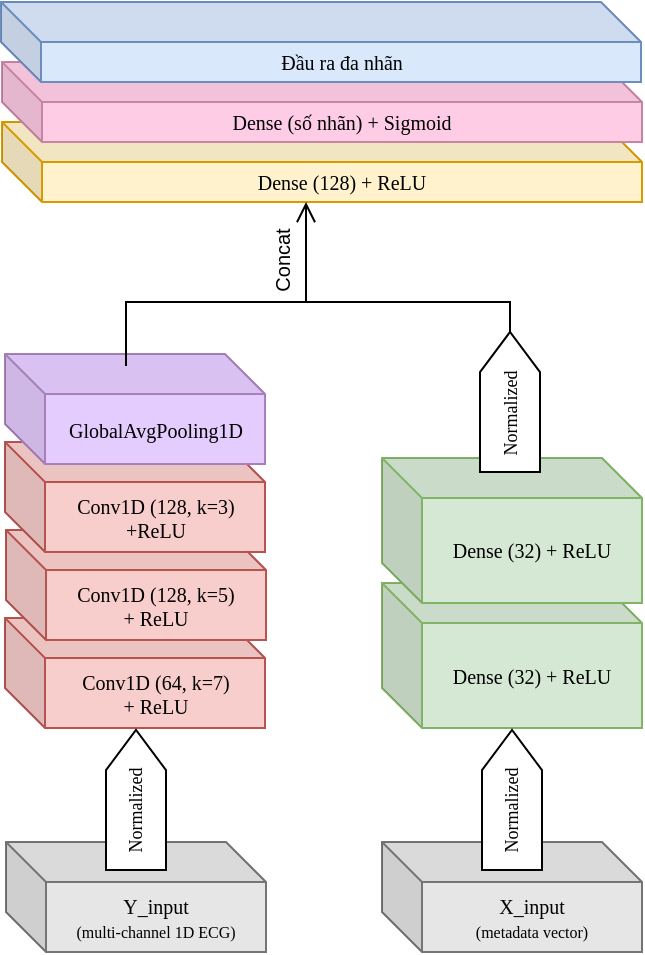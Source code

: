 <mxfile version="26.2.15">
  <diagram name="Page-1" id="9CMgj9sLvA9T6QqCsujk">
    <mxGraphModel dx="1034" dy="570" grid="1" gridSize="10" guides="1" tooltips="1" connect="1" arrows="1" fold="1" page="1" pageScale="1" pageWidth="850" pageHeight="1100" math="0" shadow="0">
      <root>
        <mxCell id="0" />
        <mxCell id="1" parent="0" />
        <mxCell id="PsIso9Nmq4laC3wC0OWI-89" value="X_input&lt;div&gt;&lt;font style=&quot;font-size: 8px;&quot;&gt;(metadata vector)&lt;/font&gt;&lt;/div&gt;" style="shape=cube;whiteSpace=wrap;html=1;boundedLbl=1;backgroundOutline=1;darkOpacity=0.05;darkOpacity2=0.1;fillColor=#E6E6E6;strokeColor=#757575;fontSize=10;fontFamily=Verdana;fontStyle=0" parent="1" vertex="1">
          <mxGeometry x="458" y="720" width="130" height="55" as="geometry" />
        </mxCell>
        <mxCell id="kuuSSbhq5TedzTNNwmaV-2" value="Y_input&lt;div&gt;&lt;font style=&quot;font-size: 8px;&quot;&gt;(multi-channel 1D ECG)&lt;/font&gt;&lt;/div&gt;" style="shape=cube;whiteSpace=wrap;html=1;boundedLbl=1;backgroundOutline=1;darkOpacity=0.05;darkOpacity2=0.1;fillColor=#E6E6E6;strokeColor=#757575;fontSize=10;fontFamily=Verdana;fontStyle=0" parent="1" vertex="1">
          <mxGeometry x="270" y="720" width="130" height="55" as="geometry" />
        </mxCell>
        <mxCell id="kuuSSbhq5TedzTNNwmaV-5" value="Conv1D (64, k=7)&lt;div&gt;+ ReLU&lt;/div&gt;" style="shape=cube;whiteSpace=wrap;html=1;boundedLbl=1;backgroundOutline=1;darkOpacity=0.05;darkOpacity2=0.1;fillColor=#F8CECC;strokeColor=#B85450;fontSize=10;fontFamily=Verdana;fontStyle=0" parent="1" vertex="1">
          <mxGeometry x="269.5" y="608" width="130" height="55" as="geometry" />
        </mxCell>
        <mxCell id="kuuSSbhq5TedzTNNwmaV-14" value="" style="html=1;shadow=0;dashed=0;align=center;verticalAlign=middle;shape=mxgraph.arrows2.arrow;dy=0;dx=20.05;direction=north;notch=0;fontSize=10;fontFamily=Verdana;fontStyle=0" parent="1" vertex="1">
          <mxGeometry x="320" y="664" width="30" height="70" as="geometry" />
        </mxCell>
        <mxCell id="PsIso9Nmq4laC3wC0OWI-21" value="Dense (32) + ReLU" style="shape=cube;whiteSpace=wrap;html=1;boundedLbl=1;backgroundOutline=1;darkOpacity=0.05;darkOpacity2=0.1;fillColor=#D5E8D4;strokeColor=#82B366;fontSize=10;fontFamily=Verdana;fontStyle=0" parent="1" vertex="1">
          <mxGeometry x="458" y="590.5" width="130" height="72.5" as="geometry" />
        </mxCell>
        <mxCell id="PsIso9Nmq4laC3wC0OWI-90" value="&lt;font style=&quot;font-size: 9px;&quot;&gt;Normalized&lt;/font&gt;" style="text;html=1;align=center;verticalAlign=middle;whiteSpace=wrap;rounded=0;rotation=-90;fontFamily=Verdana;fontSize=10;fontStyle=0" parent="1" vertex="1">
          <mxGeometry x="304" y="689" width="60" height="30" as="geometry" />
        </mxCell>
        <mxCell id="BGJwbLWY5OhCMGcK-3PW-7" value="Conv1D (128, k=5)&lt;div&gt;+ ReLU&lt;/div&gt;" style="shape=cube;whiteSpace=wrap;html=1;boundedLbl=1;backgroundOutline=1;darkOpacity=0.05;darkOpacity2=0.1;fillColor=#F8CECC;strokeColor=#B85450;fontSize=10;fontFamily=Verdana;fontStyle=0" vertex="1" parent="1">
          <mxGeometry x="270" y="564" width="130" height="55" as="geometry" />
        </mxCell>
        <mxCell id="BGJwbLWY5OhCMGcK-3PW-11" value="Dense (32) + ReLU" style="shape=cube;whiteSpace=wrap;html=1;boundedLbl=1;backgroundOutline=1;darkOpacity=0.05;darkOpacity2=0.1;fillColor=#D5E8D4;strokeColor=#82B366;fontSize=10;fontFamily=Verdana;fontStyle=0" vertex="1" parent="1">
          <mxGeometry x="458" y="528" width="130" height="72.5" as="geometry" />
        </mxCell>
        <mxCell id="BGJwbLWY5OhCMGcK-3PW-12" value="" style="html=1;shadow=0;dashed=0;align=center;verticalAlign=middle;shape=mxgraph.arrows2.arrow;dy=0;dx=20.05;direction=north;notch=0;fontSize=10;fontFamily=Verdana;fontStyle=0" vertex="1" parent="1">
          <mxGeometry x="508" y="664" width="30" height="70" as="geometry" />
        </mxCell>
        <mxCell id="BGJwbLWY5OhCMGcK-3PW-13" value="&lt;font style=&quot;font-size: 9px;&quot;&gt;Normalized&lt;/font&gt;" style="text;html=1;align=center;verticalAlign=middle;whiteSpace=wrap;rounded=0;rotation=-90;fontFamily=Verdana;fontSize=10;fontStyle=0" vertex="1" parent="1">
          <mxGeometry x="492" y="689" width="60" height="30" as="geometry" />
        </mxCell>
        <mxCell id="BGJwbLWY5OhCMGcK-3PW-6" value="Conv1D (128, k=3)&lt;div&gt;+ReLU&lt;/div&gt;" style="shape=cube;whiteSpace=wrap;html=1;boundedLbl=1;backgroundOutline=1;darkOpacity=0.05;darkOpacity2=0.1;fillColor=#F8CECC;strokeColor=#B85450;fontSize=10;fontFamily=Verdana;fontStyle=0" vertex="1" parent="1">
          <mxGeometry x="269.5" y="520" width="130" height="55" as="geometry" />
        </mxCell>
        <mxCell id="BGJwbLWY5OhCMGcK-3PW-17" value="&lt;font&gt;Dense (128) + ReLU&lt;/font&gt;" style="shape=cube;whiteSpace=wrap;html=1;boundedLbl=1;backgroundOutline=1;darkOpacity=0.05;darkOpacity2=0.1;fillColor=#FFF2CC;strokeColor=light-dark(#D79B00,#B9936E);fontSize=10;fontFamily=Verdana;fontStyle=0" vertex="1" parent="1">
          <mxGeometry x="268" y="360" width="320" height="40" as="geometry" />
        </mxCell>
        <mxCell id="BGJwbLWY5OhCMGcK-3PW-20" value="" style="html=1;shadow=0;dashed=0;align=center;verticalAlign=middle;shape=mxgraph.arrows2.arrow;dy=0;dx=20.05;direction=north;notch=0;fontSize=10;fontFamily=Verdana;fontStyle=0" vertex="1" parent="1">
          <mxGeometry x="507" y="465" width="30" height="70" as="geometry" />
        </mxCell>
        <mxCell id="BGJwbLWY5OhCMGcK-3PW-21" value="" style="endArrow=open;startArrow=none;endFill=0;startFill=0;html=1;verticalAlign=bottom;labelBackgroundColor=none;strokeWidth=1;startSize=8;endSize=8;rounded=0;" edge="1" parent="1">
          <mxGeometry width="160" relative="1" as="geometry">
            <mxPoint x="420" y="450" as="sourcePoint" />
            <mxPoint x="420" y="400" as="targetPoint" />
          </mxGeometry>
        </mxCell>
        <mxCell id="BGJwbLWY5OhCMGcK-3PW-22" value="&lt;font style=&quot;font-size: 9px;&quot;&gt;Normalized&lt;/font&gt;" style="text;html=1;align=center;verticalAlign=middle;whiteSpace=wrap;rounded=0;rotation=-90;fontFamily=Verdana;fontSize=10;fontStyle=0" vertex="1" parent="1">
          <mxGeometry x="491" y="490.5" width="60" height="30" as="geometry" />
        </mxCell>
        <mxCell id="PsIso9Nmq4laC3wC0OWI-40" value="&lt;font&gt;Dense (số nhãn) + Sigmoid&lt;/font&gt;" style="shape=cube;whiteSpace=wrap;html=1;boundedLbl=1;backgroundOutline=1;darkOpacity=0.05;darkOpacity2=0.1;fillColor=#FFCCE6;strokeColor=#C785A6;fontSize=10;fontFamily=Verdana;fontStyle=0" parent="1" vertex="1">
          <mxGeometry x="268" y="330" width="320" height="40" as="geometry" />
        </mxCell>
        <mxCell id="PsIso9Nmq4laC3wC0OWI-41" value="Đầu ra đa nhãn" style="shape=cube;whiteSpace=wrap;html=1;boundedLbl=1;backgroundOutline=1;darkOpacity=0.05;darkOpacity2=0.1;fillColor=#DAE8FC;fontSize=10;fontFamily=Verdana;strokeColor=#6C8EBF;fontStyle=0" parent="1" vertex="1">
          <mxGeometry x="267.5" y="300" width="320" height="40" as="geometry" />
        </mxCell>
        <mxCell id="PsIso9Nmq4laC3wC0OWI-11" value="&lt;font&gt;GlobalAvgPooling1D&lt;/font&gt;" style="shape=cube;whiteSpace=wrap;html=1;boundedLbl=1;backgroundOutline=1;darkOpacity=0.05;darkOpacity2=0.1;fillColor=#E5CCFF;strokeColor=#A680B8;fontSize=10;fontFamily=Verdana;fontStyle=0" parent="1" vertex="1">
          <mxGeometry x="269.5" y="476" width="130" height="55" as="geometry" />
        </mxCell>
        <mxCell id="BGJwbLWY5OhCMGcK-3PW-19" value="" style="edgeStyle=segmentEdgeStyle;endArrow=none;html=1;curved=0;rounded=0;endSize=8;startSize=8;startFill=0;entryX=1;entryY=0.5;entryDx=0;entryDy=0;entryPerimeter=0;" edge="1" parent="1" target="BGJwbLWY5OhCMGcK-3PW-20">
          <mxGeometry width="50" height="50" relative="1" as="geometry">
            <mxPoint x="330" y="482" as="sourcePoint" />
            <mxPoint x="522" y="462" as="targetPoint" />
            <Array as="points">
              <mxPoint x="330" y="450" />
              <mxPoint x="522" y="450" />
            </Array>
          </mxGeometry>
        </mxCell>
        <mxCell id="BGJwbLWY5OhCMGcK-3PW-25" value="&lt;font style=&quot;font-size: 10px;&quot;&gt;Concat&lt;/font&gt;" style="edgeLabel;html=1;align=center;verticalAlign=middle;resizable=0;points=[];rotation=-90;" vertex="1" connectable="0" parent="BGJwbLWY5OhCMGcK-3PW-19">
          <mxGeometry x="0.001" y="1" relative="1" as="geometry">
            <mxPoint x="-10" y="-19" as="offset" />
          </mxGeometry>
        </mxCell>
      </root>
    </mxGraphModel>
  </diagram>
</mxfile>
